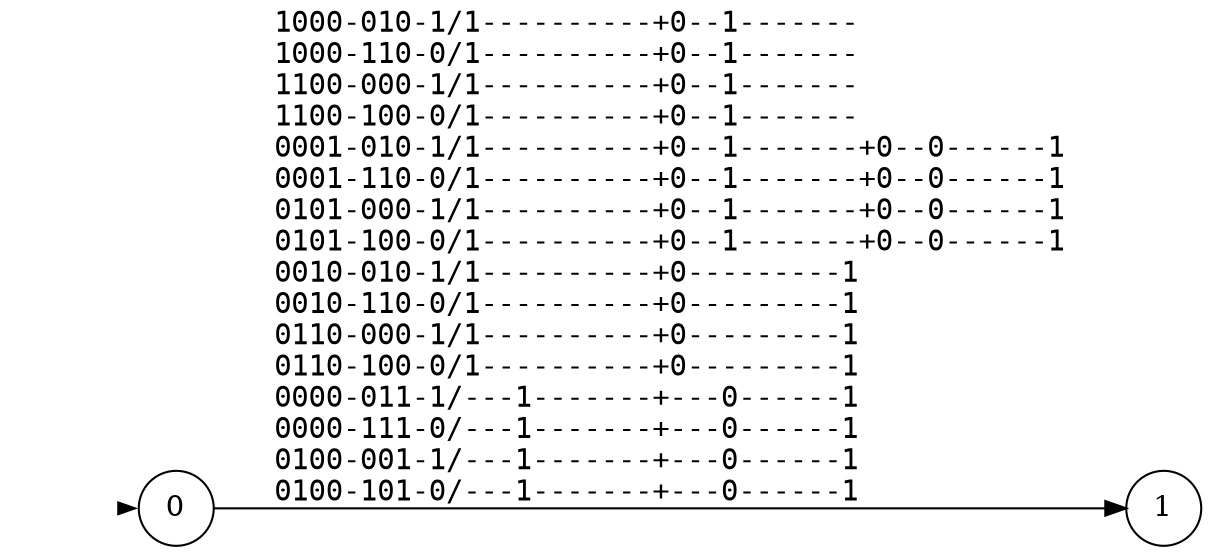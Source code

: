 digraph""{graph[rankdir=LR,ranksep=0.8,nodesep=0.2];node[shape=circle];edge[fontname=mono];init[shape=point,style=invis];0[label="0"];1[label="1"];init->0[penwidth=0,tooltip="initialstate"];0->1[label="1000-010-1/1----------+0--1-------\l1000-110-0/1----------+0--1-------\l1100-000-1/1----------+0--1-------\l1100-100-0/1----------+0--1-------\l0001-010-1/1----------+0--1-------+0--0------1\l0001-110-0/1----------+0--1-------+0--0------1\l0101-000-1/1----------+0--1-------+0--0------1\l0101-100-0/1----------+0--1-------+0--0------1\l0010-010-1/1----------+0---------1\l0010-110-0/1----------+0---------1\l0110-000-1/1----------+0---------1\l0110-100-0/1----------+0---------1\l0000-011-1/---1-------+---0------1\l0000-111-0/---1-------+---0------1\l0100-001-1/---1-------+---0------1\l0100-101-0/---1-------+---0------1\l",labeltooltip="pharmacy&#8743;&#172;severe&#8743;&#172;medical_room&#8743;&#172;corridor&#8743;&#172;day&#8743;mild&#8743;&#172;entrance&#8743;night/a+&#172;a&#8743;g&#10;pharmacy&#8743;&#172;severe&#8743;&#172;medical_room&#8743;&#172;corridor&#8743;day&#8743;mild&#8743;&#172;entrance&#8743;&#172;night/a+&#172;a&#8743;g&#10;pharmacy&#8743;severe&#8743;&#172;medical_room&#8743;&#172;corridor&#8743;&#172;day&#8743;&#172;mild&#8743;&#172;entrance&#8743;night/a+&#172;a&#8743;g&#10;pharmacy&#8743;severe&#8743;&#172;medical_room&#8743;&#172;corridor&#8743;day&#8743;&#172;mild&#8743;&#172;entrance&#8743;&#172;night/a+&#172;a&#8743;g&#10;&#172;pharmacy&#8743;&#172;severe&#8743;&#172;medical_room&#8743;corridor&#8743;&#172;day&#8743;mild&#8743;&#172;entrance&#8743;night/a+&#172;a&#8743;g+&#172;a&#8743;&#172;g&#8743;d&#10;&#172;pharmacy&#8743;&#172;severe&#8743;&#172;medical_room&#8743;corridor&#8743;day&#8743;mild&#8743;&#172;entrance&#8743;&#172;night/a+&#172;a&#8743;g+&#172;a&#8743;&#172;g&#8743;d&#10;&#172;pharmacy&#8743;severe&#8743;&#172;medical_room&#8743;corridor&#8743;&#172;day&#8743;&#172;mild&#8743;&#172;entrance&#8743;night/a+&#172;a&#8743;g+&#172;a&#8743;&#172;g&#8743;d&#10;&#172;pharmacy&#8743;severe&#8743;&#172;medical_room&#8743;corridor&#8743;day&#8743;&#172;mild&#8743;&#172;entrance&#8743;&#172;night/a+&#172;a&#8743;g+&#172;a&#8743;&#172;g&#8743;d&#10;&#172;pharmacy&#8743;&#172;severe&#8743;medical_room&#8743;&#172;corridor&#8743;&#172;day&#8743;mild&#8743;&#172;entrance&#8743;night/a+&#172;a&#8743;d&#10;&#172;pharmacy&#8743;&#172;severe&#8743;medical_room&#8743;&#172;corridor&#8743;day&#8743;mild&#8743;&#172;entrance&#8743;&#172;night/a+&#172;a&#8743;d&#10;&#172;pharmacy&#8743;severe&#8743;medical_room&#8743;&#172;corridor&#8743;&#172;day&#8743;&#172;mild&#8743;&#172;entrance&#8743;night/a+&#172;a&#8743;d&#10;&#172;pharmacy&#8743;severe&#8743;medical_room&#8743;&#172;corridor&#8743;day&#8743;&#172;mild&#8743;&#172;entrance&#8743;&#172;night/a+&#172;a&#8743;d&#10;&#172;pharmacy&#8743;&#172;severe&#8743;&#172;medical_room&#8743;&#172;corridor&#8743;&#172;day&#8743;mild&#8743;entrance&#8743;night/g+&#172;g&#8743;d&#10;&#172;pharmacy&#8743;&#172;severe&#8743;&#172;medical_room&#8743;&#172;corridor&#8743;day&#8743;mild&#8743;entrance&#8743;&#172;night/g+&#172;g&#8743;d&#10;&#172;pharmacy&#8743;severe&#8743;&#172;medical_room&#8743;&#172;corridor&#8743;&#172;day&#8743;&#172;mild&#8743;entrance&#8743;night/g+&#172;g&#8743;d&#10;&#172;pharmacy&#8743;severe&#8743;&#172;medical_room&#8743;&#172;corridor&#8743;day&#8743;&#172;mild&#8743;entrance&#8743;&#172;night/g+&#172;g&#8743;d&#10;"];}